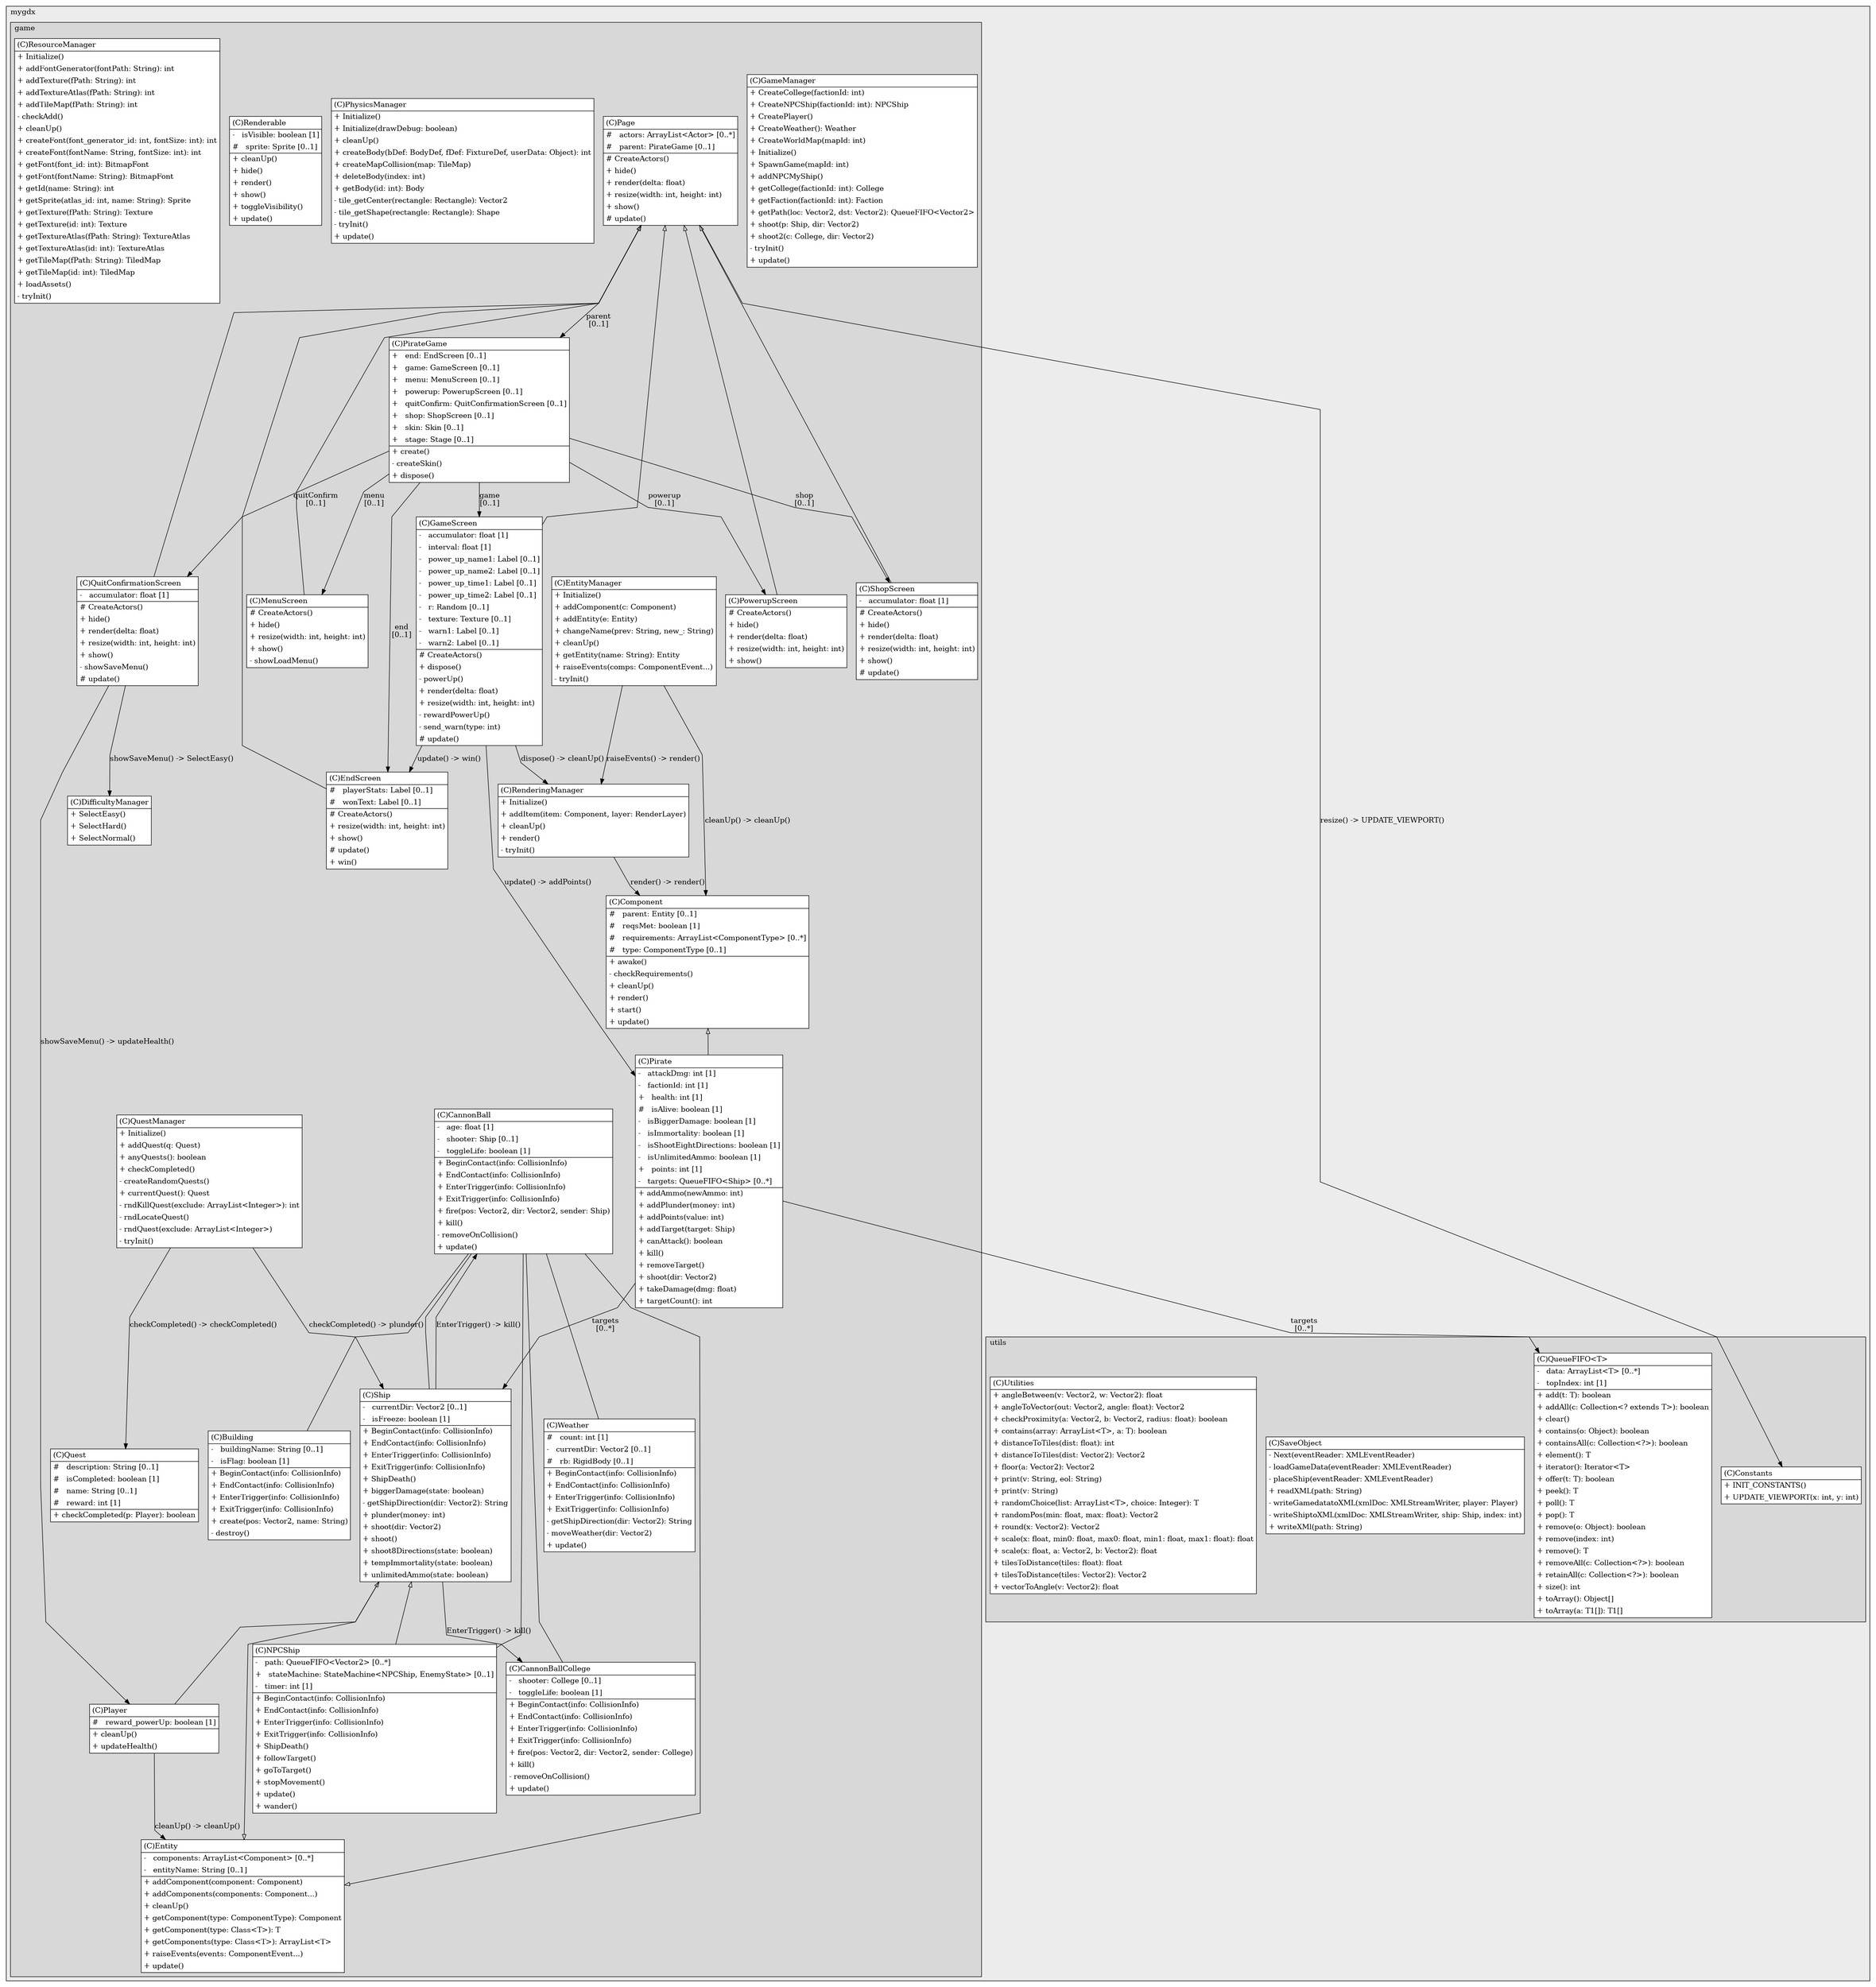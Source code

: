@startuml

/' diagram meta data start
config=StructureConfiguration;
{
  "projectClassification": {
    "searchMode": "OpenProject", // OpenProject, AllProjects
    "includedProjects": "",
    "pathEndKeywords": "*.impl",
    "isClientPath": "",
    "isClientName": "",
    "isTestPath": "",
    "isTestName": "",
    "isMappingPath": "",
    "isMappingName": "",
    "isDataAccessPath": "",
    "isDataAccessName": "",
    "isDataStructurePath": "",
    "isDataStructureName": "",
    "isInterfaceStructuresPath": "",
    "isInterfaceStructuresName": "",
    "isEntryPointPath": "",
    "isEntryPointName": "",
    "treatFinalFieldsAsMandatory": false
  },
  "graphRestriction": {
    "classPackageExcludeFilter": "",
    "classPackageIncludeFilter": "",
    "classNameExcludeFilter": "",
    "classNameIncludeFilter": "",
    "methodNameExcludeFilter": "",
    "methodNameIncludeFilter": "",
    "removeByInheritance": "", // inheritance/annotation based filtering is done in a second step
    "removeByAnnotation": "",
    "removeByClassPackage": "", // cleanup the graph after inheritance/annotation based filtering is done
    "removeByClassName": "",
    "cutMappings": false,
    "cutEnum": true,
    "cutTests": true,
    "cutClient": true,
    "cutDataAccess": false,
    "cutInterfaceStructures": false,
    "cutDataStructures": false,
    "cutGetterAndSetter": true,
    "cutConstructors": true
  },
  "graphTraversal": {
    "forwardDepth": 6,
    "backwardDepth": 6,
    "classPackageExcludeFilter": "",
    "classPackageIncludeFilter": "",
    "classNameExcludeFilter": "",
    "classNameIncludeFilter": "",
    "methodNameExcludeFilter": "",
    "methodNameIncludeFilter": "",
    "hideMappings": false,
    "hideDataStructures": false,
    "hidePrivateMethods": true,
    "hideInterfaceCalls": true, // indirection: implementation -> interface (is hidden) -> implementation
    "onlyShowApplicationEntryPoints": false, // root node is included
    "useMethodCallsForStructureDiagram": "ForwardOnly" // ForwardOnly, BothDirections, No
  },
  "details": {
    "aggregation": "GroupByClass", // ByClass, GroupByClass, None
    "showClassGenericTypes": true,
    "showMethods": true,
    "showMethodParameterNames": true,
    "showMethodParameterTypes": true,
    "showMethodReturnType": true,
    "showPackageLevels": 2,
    "showDetailedClassStructure": true
  },
  "rootClass": "com.mygdx.game.PirateGame",
  "extensionCallbackMethod": "" // qualified.class.name#methodName - signature: public static String method(String)
}
diagram meta data end '/



digraph g {
    rankdir="TB"
    splines=polyline
    

'nodes 
subgraph cluster_104370703 { 
   	label=mygdx
	labeljust=l
	fillcolor="#ececec"
	style=filled
   
   subgraph cluster_1554244721 { 
   	label=game
	labeljust=l
	fillcolor="#d8d8d8"
	style=filled
   
   Building772905440[
	label=<<TABLE BORDER="1" CELLBORDER="0" CELLPADDING="4" CELLSPACING="0">
<TR><TD ALIGN="LEFT" >(C)Building</TD></TR>
<HR/>
<TR><TD ALIGN="LEFT" >-   buildingName: String [0..1]</TD></TR>
<TR><TD ALIGN="LEFT" >-   isFlag: boolean [1]</TD></TR>
<HR/>
<TR><TD ALIGN="LEFT" >+ BeginContact(info: CollisionInfo)</TD></TR>
<TR><TD ALIGN="LEFT" >+ EndContact(info: CollisionInfo)</TD></TR>
<TR><TD ALIGN="LEFT" >+ EnterTrigger(info: CollisionInfo)</TD></TR>
<TR><TD ALIGN="LEFT" >+ ExitTrigger(info: CollisionInfo)</TD></TR>
<TR><TD ALIGN="LEFT" >+ create(pos: Vector2, name: String)</TD></TR>
<TR><TD ALIGN="LEFT" >- destroy()</TD></TR>
</TABLE>>
	style=filled
	margin=0
	shape=plaintext
	fillcolor="#FFFFFF"
];

CannonBall772905440[
	label=<<TABLE BORDER="1" CELLBORDER="0" CELLPADDING="4" CELLSPACING="0">
<TR><TD ALIGN="LEFT" >(C)CannonBall</TD></TR>
<HR/>
<TR><TD ALIGN="LEFT" >-   age: float [1]</TD></TR>
<TR><TD ALIGN="LEFT" >-   shooter: Ship [0..1]</TD></TR>
<TR><TD ALIGN="LEFT" >-   toggleLife: boolean [1]</TD></TR>
<HR/>
<TR><TD ALIGN="LEFT" >+ BeginContact(info: CollisionInfo)</TD></TR>
<TR><TD ALIGN="LEFT" >+ EndContact(info: CollisionInfo)</TD></TR>
<TR><TD ALIGN="LEFT" >+ EnterTrigger(info: CollisionInfo)</TD></TR>
<TR><TD ALIGN="LEFT" >+ ExitTrigger(info: CollisionInfo)</TD></TR>
<TR><TD ALIGN="LEFT" >+ fire(pos: Vector2, dir: Vector2, sender: Ship)</TD></TR>
<TR><TD ALIGN="LEFT" >+ kill()</TD></TR>
<TR><TD ALIGN="LEFT" >- removeOnCollision()</TD></TR>
<TR><TD ALIGN="LEFT" >+ update()</TD></TR>
</TABLE>>
	style=filled
	margin=0
	shape=plaintext
	fillcolor="#FFFFFF"
];

CannonBallCollege772905440[
	label=<<TABLE BORDER="1" CELLBORDER="0" CELLPADDING="4" CELLSPACING="0">
<TR><TD ALIGN="LEFT" >(C)CannonBallCollege</TD></TR>
<HR/>
<TR><TD ALIGN="LEFT" >-   shooter: College [0..1]</TD></TR>
<TR><TD ALIGN="LEFT" >-   toggleLife: boolean [1]</TD></TR>
<HR/>
<TR><TD ALIGN="LEFT" >+ BeginContact(info: CollisionInfo)</TD></TR>
<TR><TD ALIGN="LEFT" >+ EndContact(info: CollisionInfo)</TD></TR>
<TR><TD ALIGN="LEFT" >+ EnterTrigger(info: CollisionInfo)</TD></TR>
<TR><TD ALIGN="LEFT" >+ ExitTrigger(info: CollisionInfo)</TD></TR>
<TR><TD ALIGN="LEFT" >+ fire(pos: Vector2, dir: Vector2, sender: College)</TD></TR>
<TR><TD ALIGN="LEFT" >+ kill()</TD></TR>
<TR><TD ALIGN="LEFT" >- removeOnCollision()</TD></TR>
<TR><TD ALIGN="LEFT" >+ update()</TD></TR>
</TABLE>>
	style=filled
	margin=0
	shape=plaintext
	fillcolor="#FFFFFF"
];

Component1341037606[
	label=<<TABLE BORDER="1" CELLBORDER="0" CELLPADDING="4" CELLSPACING="0">
<TR><TD ALIGN="LEFT" >(C)Component</TD></TR>
<HR/>
<TR><TD ALIGN="LEFT" >#   parent: Entity [0..1]</TD></TR>
<TR><TD ALIGN="LEFT" >#   reqsMet: boolean [1]</TD></TR>
<TR><TD ALIGN="LEFT" >#   requirements: ArrayList&lt;ComponentType&gt; [0..*]</TD></TR>
<TR><TD ALIGN="LEFT" >#   type: ComponentType [0..1]</TD></TR>
<HR/>
<TR><TD ALIGN="LEFT" >+ awake()</TD></TR>
<TR><TD ALIGN="LEFT" >- checkRequirements()</TD></TR>
<TR><TD ALIGN="LEFT" >+ cleanUp()</TD></TR>
<TR><TD ALIGN="LEFT" >+ render()</TD></TR>
<TR><TD ALIGN="LEFT" >+ start()</TD></TR>
<TR><TD ALIGN="LEFT" >+ update()</TD></TR>
</TABLE>>
	style=filled
	margin=0
	shape=plaintext
	fillcolor="#FFFFFF"
];

DifficultyManager415630198[
	label=<<TABLE BORDER="1" CELLBORDER="0" CELLPADDING="4" CELLSPACING="0">
<TR><TD ALIGN="LEFT" >(C)DifficultyManager</TD></TR>
<HR/>
<TR><TD ALIGN="LEFT" >+ SelectEasy()</TD></TR>
<TR><TD ALIGN="LEFT" >+ SelectHard()</TD></TR>
<TR><TD ALIGN="LEFT" >+ SelectNormal()</TD></TR>
</TABLE>>
	style=filled
	margin=0
	shape=plaintext
	fillcolor="#FFFFFF"
];

EndScreen2089564036[
	label=<<TABLE BORDER="1" CELLBORDER="0" CELLPADDING="4" CELLSPACING="0">
<TR><TD ALIGN="LEFT" >(C)EndScreen</TD></TR>
<HR/>
<TR><TD ALIGN="LEFT" >#   playerStats: Label [0..1]</TD></TR>
<TR><TD ALIGN="LEFT" >#   wonText: Label [0..1]</TD></TR>
<HR/>
<TR><TD ALIGN="LEFT" ># CreateActors()</TD></TR>
<TR><TD ALIGN="LEFT" >+ resize(width: int, height: int)</TD></TR>
<TR><TD ALIGN="LEFT" >+ show()</TD></TR>
<TR><TD ALIGN="LEFT" ># update()</TD></TR>
<TR><TD ALIGN="LEFT" >+ win()</TD></TR>
</TABLE>>
	style=filled
	margin=0
	shape=plaintext
	fillcolor="#FFFFFF"
];

Entity772905440[
	label=<<TABLE BORDER="1" CELLBORDER="0" CELLPADDING="4" CELLSPACING="0">
<TR><TD ALIGN="LEFT" >(C)Entity</TD></TR>
<HR/>
<TR><TD ALIGN="LEFT" >-   components: ArrayList&lt;Component&gt; [0..*]</TD></TR>
<TR><TD ALIGN="LEFT" >-   entityName: String [0..1]</TD></TR>
<HR/>
<TR><TD ALIGN="LEFT" >+ addComponent(component: Component)</TD></TR>
<TR><TD ALIGN="LEFT" >+ addComponents(components: Component...)</TD></TR>
<TR><TD ALIGN="LEFT" >+ cleanUp()</TD></TR>
<TR><TD ALIGN="LEFT" >+ getComponent(type: ComponentType): Component</TD></TR>
<TR><TD ALIGN="LEFT" >+ getComponent(type: Class&lt;T&gt;): T</TD></TR>
<TR><TD ALIGN="LEFT" >+ getComponents(type: Class&lt;T&gt;): ArrayList&lt;T&gt;</TD></TR>
<TR><TD ALIGN="LEFT" >+ raiseEvents(events: ComponentEvent...)</TD></TR>
<TR><TD ALIGN="LEFT" >+ update()</TD></TR>
</TABLE>>
	style=filled
	margin=0
	shape=plaintext
	fillcolor="#FFFFFF"
];

EntityManager415630198[
	label=<<TABLE BORDER="1" CELLBORDER="0" CELLPADDING="4" CELLSPACING="0">
<TR><TD ALIGN="LEFT" >(C)EntityManager</TD></TR>
<HR/>
<TR><TD ALIGN="LEFT" >+ Initialize()</TD></TR>
<TR><TD ALIGN="LEFT" >+ addComponent(c: Component)</TD></TR>
<TR><TD ALIGN="LEFT" >+ addEntity(e: Entity)</TD></TR>
<TR><TD ALIGN="LEFT" >+ changeName(prev: String, new_: String)</TD></TR>
<TR><TD ALIGN="LEFT" >+ cleanUp()</TD></TR>
<TR><TD ALIGN="LEFT" >+ getEntity(name: String): Entity</TD></TR>
<TR><TD ALIGN="LEFT" >+ raiseEvents(comps: ComponentEvent...)</TD></TR>
<TR><TD ALIGN="LEFT" >- tryInit()</TD></TR>
</TABLE>>
	style=filled
	margin=0
	shape=plaintext
	fillcolor="#FFFFFF"
];

GameManager415630198[
	label=<<TABLE BORDER="1" CELLBORDER="0" CELLPADDING="4" CELLSPACING="0">
<TR><TD ALIGN="LEFT" >(C)GameManager</TD></TR>
<HR/>
<TR><TD ALIGN="LEFT" >+ CreateCollege(factionId: int)</TD></TR>
<TR><TD ALIGN="LEFT" >+ CreateNPCShip(factionId: int): NPCShip</TD></TR>
<TR><TD ALIGN="LEFT" >+ CreatePlayer()</TD></TR>
<TR><TD ALIGN="LEFT" >+ CreateWeather(): Weather</TD></TR>
<TR><TD ALIGN="LEFT" >+ CreateWorldMap(mapId: int)</TD></TR>
<TR><TD ALIGN="LEFT" >+ Initialize()</TD></TR>
<TR><TD ALIGN="LEFT" >+ SpawnGame(mapId: int)</TD></TR>
<TR><TD ALIGN="LEFT" >+ addNPCMyShip()</TD></TR>
<TR><TD ALIGN="LEFT" >+ getCollege(factionId: int): College</TD></TR>
<TR><TD ALIGN="LEFT" >+ getFaction(factionId: int): Faction</TD></TR>
<TR><TD ALIGN="LEFT" >+ getPath(loc: Vector2, dst: Vector2): QueueFIFO&lt;Vector2&gt;</TD></TR>
<TR><TD ALIGN="LEFT" >+ shoot(p: Ship, dir: Vector2)</TD></TR>
<TR><TD ALIGN="LEFT" >+ shoot2(c: College, dir: Vector2)</TD></TR>
<TR><TD ALIGN="LEFT" >- tryInit()</TD></TR>
<TR><TD ALIGN="LEFT" >+ update()</TD></TR>
</TABLE>>
	style=filled
	margin=0
	shape=plaintext
	fillcolor="#FFFFFF"
];

GameScreen2089564036[
	label=<<TABLE BORDER="1" CELLBORDER="0" CELLPADDING="4" CELLSPACING="0">
<TR><TD ALIGN="LEFT" >(C)GameScreen</TD></TR>
<HR/>
<TR><TD ALIGN="LEFT" >-   accumulator: float [1]</TD></TR>
<TR><TD ALIGN="LEFT" >-   interval: float [1]</TD></TR>
<TR><TD ALIGN="LEFT" >-   power_up_name1: Label [0..1]</TD></TR>
<TR><TD ALIGN="LEFT" >-   power_up_name2: Label [0..1]</TD></TR>
<TR><TD ALIGN="LEFT" >-   power_up_time1: Label [0..1]</TD></TR>
<TR><TD ALIGN="LEFT" >-   power_up_time2: Label [0..1]</TD></TR>
<TR><TD ALIGN="LEFT" >-   r: Random [0..1]</TD></TR>
<TR><TD ALIGN="LEFT" >-   texture: Texture [0..1]</TD></TR>
<TR><TD ALIGN="LEFT" >-   warn1: Label [0..1]</TD></TR>
<TR><TD ALIGN="LEFT" >-   warn2: Label [0..1]</TD></TR>
<HR/>
<TR><TD ALIGN="LEFT" ># CreateActors()</TD></TR>
<TR><TD ALIGN="LEFT" >+ dispose()</TD></TR>
<TR><TD ALIGN="LEFT" >- powerUp()</TD></TR>
<TR><TD ALIGN="LEFT" >+ render(delta: float)</TD></TR>
<TR><TD ALIGN="LEFT" >+ resize(width: int, height: int)</TD></TR>
<TR><TD ALIGN="LEFT" >- rewardPowerUp()</TD></TR>
<TR><TD ALIGN="LEFT" >- send_warn(type: int)</TD></TR>
<TR><TD ALIGN="LEFT" ># update()</TD></TR>
</TABLE>>
	style=filled
	margin=0
	shape=plaintext
	fillcolor="#FFFFFF"
];

MenuScreen2089564036[
	label=<<TABLE BORDER="1" CELLBORDER="0" CELLPADDING="4" CELLSPACING="0">
<TR><TD ALIGN="LEFT" >(C)MenuScreen</TD></TR>
<HR/>
<TR><TD ALIGN="LEFT" ># CreateActors()</TD></TR>
<TR><TD ALIGN="LEFT" >+ hide()</TD></TR>
<TR><TD ALIGN="LEFT" >+ resize(width: int, height: int)</TD></TR>
<TR><TD ALIGN="LEFT" >+ show()</TD></TR>
<TR><TD ALIGN="LEFT" >- showLoadMenu()</TD></TR>
</TABLE>>
	style=filled
	margin=0
	shape=plaintext
	fillcolor="#FFFFFF"
];

NPCShip772905440[
	label=<<TABLE BORDER="1" CELLBORDER="0" CELLPADDING="4" CELLSPACING="0">
<TR><TD ALIGN="LEFT" >(C)NPCShip</TD></TR>
<HR/>
<TR><TD ALIGN="LEFT" >-   path: QueueFIFO&lt;Vector2&gt; [0..*]</TD></TR>
<TR><TD ALIGN="LEFT" >+   stateMachine: StateMachine&lt;NPCShip, EnemyState&gt; [0..1]</TD></TR>
<TR><TD ALIGN="LEFT" >-   timer: int [1]</TD></TR>
<HR/>
<TR><TD ALIGN="LEFT" >+ BeginContact(info: CollisionInfo)</TD></TR>
<TR><TD ALIGN="LEFT" >+ EndContact(info: CollisionInfo)</TD></TR>
<TR><TD ALIGN="LEFT" >+ EnterTrigger(info: CollisionInfo)</TD></TR>
<TR><TD ALIGN="LEFT" >+ ExitTrigger(info: CollisionInfo)</TD></TR>
<TR><TD ALIGN="LEFT" >+ ShipDeath()</TD></TR>
<TR><TD ALIGN="LEFT" >+ followTarget()</TD></TR>
<TR><TD ALIGN="LEFT" >+ goToTarget()</TD></TR>
<TR><TD ALIGN="LEFT" >+ stopMovement()</TD></TR>
<TR><TD ALIGN="LEFT" >+ update()</TD></TR>
<TR><TD ALIGN="LEFT" >+ wander()</TD></TR>
</TABLE>>
	style=filled
	margin=0
	shape=plaintext
	fillcolor="#FFFFFF"
];

Page2089564036[
	label=<<TABLE BORDER="1" CELLBORDER="0" CELLPADDING="4" CELLSPACING="0">
<TR><TD ALIGN="LEFT" >(C)Page</TD></TR>
<HR/>
<TR><TD ALIGN="LEFT" >#   actors: ArrayList&lt;Actor&gt; [0..*]</TD></TR>
<TR><TD ALIGN="LEFT" >#   parent: PirateGame [0..1]</TD></TR>
<HR/>
<TR><TD ALIGN="LEFT" ># CreateActors()</TD></TR>
<TR><TD ALIGN="LEFT" >+ hide()</TD></TR>
<TR><TD ALIGN="LEFT" >+ render(delta: float)</TD></TR>
<TR><TD ALIGN="LEFT" >+ resize(width: int, height: int)</TD></TR>
<TR><TD ALIGN="LEFT" >+ show()</TD></TR>
<TR><TD ALIGN="LEFT" ># update()</TD></TR>
</TABLE>>
	style=filled
	margin=0
	shape=plaintext
	fillcolor="#FFFFFF"
];

PhysicsManager415630198[
	label=<<TABLE BORDER="1" CELLBORDER="0" CELLPADDING="4" CELLSPACING="0">
<TR><TD ALIGN="LEFT" >(C)PhysicsManager</TD></TR>
<HR/>
<TR><TD ALIGN="LEFT" >+ Initialize()</TD></TR>
<TR><TD ALIGN="LEFT" >+ Initialize(drawDebug: boolean)</TD></TR>
<TR><TD ALIGN="LEFT" >+ cleanUp()</TD></TR>
<TR><TD ALIGN="LEFT" >+ createBody(bDef: BodyDef, fDef: FixtureDef, userData: Object): int</TD></TR>
<TR><TD ALIGN="LEFT" >+ createMapCollision(map: TileMap)</TD></TR>
<TR><TD ALIGN="LEFT" >+ deleteBody(index: int)</TD></TR>
<TR><TD ALIGN="LEFT" >+ getBody(id: int): Body</TD></TR>
<TR><TD ALIGN="LEFT" >- tile_getCenter(rectangle: Rectangle): Vector2</TD></TR>
<TR><TD ALIGN="LEFT" >- tile_getShape(rectangle: Rectangle): Shape</TD></TR>
<TR><TD ALIGN="LEFT" >- tryInit()</TD></TR>
<TR><TD ALIGN="LEFT" >+ update()</TD></TR>
</TABLE>>
	style=filled
	margin=0
	shape=plaintext
	fillcolor="#FFFFFF"
];

Pirate1341037606[
	label=<<TABLE BORDER="1" CELLBORDER="0" CELLPADDING="4" CELLSPACING="0">
<TR><TD ALIGN="LEFT" >(C)Pirate</TD></TR>
<HR/>
<TR><TD ALIGN="LEFT" >-   attackDmg: int [1]</TD></TR>
<TR><TD ALIGN="LEFT" >-   factionId: int [1]</TD></TR>
<TR><TD ALIGN="LEFT" >+   health: int [1]</TD></TR>
<TR><TD ALIGN="LEFT" >#   isAlive: boolean [1]</TD></TR>
<TR><TD ALIGN="LEFT" >-   isBiggerDamage: boolean [1]</TD></TR>
<TR><TD ALIGN="LEFT" >-   isImmortality: boolean [1]</TD></TR>
<TR><TD ALIGN="LEFT" >-   isShootEightDirections: boolean [1]</TD></TR>
<TR><TD ALIGN="LEFT" >-   isUnlimitedAmmo: boolean [1]</TD></TR>
<TR><TD ALIGN="LEFT" >+   points: int [1]</TD></TR>
<TR><TD ALIGN="LEFT" >-   targets: QueueFIFO&lt;Ship&gt; [0..*]</TD></TR>
<HR/>
<TR><TD ALIGN="LEFT" >+ addAmmo(newAmmo: int)</TD></TR>
<TR><TD ALIGN="LEFT" >+ addPlunder(money: int)</TD></TR>
<TR><TD ALIGN="LEFT" >+ addPoints(value: int)</TD></TR>
<TR><TD ALIGN="LEFT" >+ addTarget(target: Ship)</TD></TR>
<TR><TD ALIGN="LEFT" >+ canAttack(): boolean</TD></TR>
<TR><TD ALIGN="LEFT" >+ kill()</TD></TR>
<TR><TD ALIGN="LEFT" >+ removeTarget()</TD></TR>
<TR><TD ALIGN="LEFT" >+ shoot(dir: Vector2)</TD></TR>
<TR><TD ALIGN="LEFT" >+ takeDamage(dmg: float)</TD></TR>
<TR><TD ALIGN="LEFT" >+ targetCount(): int</TD></TR>
</TABLE>>
	style=filled
	margin=0
	shape=plaintext
	fillcolor="#FFFFFF"
];

PirateGame670316286[
	label=<<TABLE BORDER="1" CELLBORDER="0" CELLPADDING="4" CELLSPACING="0">
<TR><TD ALIGN="LEFT" >(C)PirateGame</TD></TR>
<HR/>
<TR><TD ALIGN="LEFT" >+   end: EndScreen [0..1]</TD></TR>
<TR><TD ALIGN="LEFT" >+   game: GameScreen [0..1]</TD></TR>
<TR><TD ALIGN="LEFT" >+   menu: MenuScreen [0..1]</TD></TR>
<TR><TD ALIGN="LEFT" >+   powerup: PowerupScreen [0..1]</TD></TR>
<TR><TD ALIGN="LEFT" >+   quitConfirm: QuitConfirmationScreen [0..1]</TD></TR>
<TR><TD ALIGN="LEFT" >+   shop: ShopScreen [0..1]</TD></TR>
<TR><TD ALIGN="LEFT" >+   skin: Skin [0..1]</TD></TR>
<TR><TD ALIGN="LEFT" >+   stage: Stage [0..1]</TD></TR>
<HR/>
<TR><TD ALIGN="LEFT" >+ create()</TD></TR>
<TR><TD ALIGN="LEFT" >- createSkin()</TD></TR>
<TR><TD ALIGN="LEFT" >+ dispose()</TD></TR>
</TABLE>>
	style=filled
	margin=0
	shape=plaintext
	fillcolor="#FFFFFF"
];

Player772905440[
	label=<<TABLE BORDER="1" CELLBORDER="0" CELLPADDING="4" CELLSPACING="0">
<TR><TD ALIGN="LEFT" >(C)Player</TD></TR>
<HR/>
<TR><TD ALIGN="LEFT" >#   reward_powerUp: boolean [1]</TD></TR>
<HR/>
<TR><TD ALIGN="LEFT" >+ cleanUp()</TD></TR>
<TR><TD ALIGN="LEFT" >+ updateHealth()</TD></TR>
</TABLE>>
	style=filled
	margin=0
	shape=plaintext
	fillcolor="#FFFFFF"
];

PowerupScreen2089564036[
	label=<<TABLE BORDER="1" CELLBORDER="0" CELLPADDING="4" CELLSPACING="0">
<TR><TD ALIGN="LEFT" >(C)PowerupScreen</TD></TR>
<HR/>
<TR><TD ALIGN="LEFT" ># CreateActors()</TD></TR>
<TR><TD ALIGN="LEFT" >+ hide()</TD></TR>
<TR><TD ALIGN="LEFT" >+ render(delta: float)</TD></TR>
<TR><TD ALIGN="LEFT" >+ resize(width: int, height: int)</TD></TR>
<TR><TD ALIGN="LEFT" >+ show()</TD></TR>
</TABLE>>
	style=filled
	margin=0
	shape=plaintext
	fillcolor="#FFFFFF"
];

Quest1621435617[
	label=<<TABLE BORDER="1" CELLBORDER="0" CELLPADDING="4" CELLSPACING="0">
<TR><TD ALIGN="LEFT" >(C)Quest</TD></TR>
<HR/>
<TR><TD ALIGN="LEFT" >#   description: String [0..1]</TD></TR>
<TR><TD ALIGN="LEFT" >#   isCompleted: boolean [1]</TD></TR>
<TR><TD ALIGN="LEFT" >#   name: String [0..1]</TD></TR>
<TR><TD ALIGN="LEFT" >#   reward: int [1]</TD></TR>
<HR/>
<TR><TD ALIGN="LEFT" >+ checkCompleted(p: Player): boolean</TD></TR>
</TABLE>>
	style=filled
	margin=0
	shape=plaintext
	fillcolor="#FFFFFF"
];

QuestManager415630198[
	label=<<TABLE BORDER="1" CELLBORDER="0" CELLPADDING="4" CELLSPACING="0">
<TR><TD ALIGN="LEFT" >(C)QuestManager</TD></TR>
<HR/>
<TR><TD ALIGN="LEFT" >+ Initialize()</TD></TR>
<TR><TD ALIGN="LEFT" >+ addQuest(q: Quest)</TD></TR>
<TR><TD ALIGN="LEFT" >+ anyQuests(): boolean</TD></TR>
<TR><TD ALIGN="LEFT" >+ checkCompleted()</TD></TR>
<TR><TD ALIGN="LEFT" >- createRandomQuests()</TD></TR>
<TR><TD ALIGN="LEFT" >+ currentQuest(): Quest</TD></TR>
<TR><TD ALIGN="LEFT" >- rndKillQuest(exclude: ArrayList&lt;Integer&gt;): int</TD></TR>
<TR><TD ALIGN="LEFT" >- rndLocateQuest()</TD></TR>
<TR><TD ALIGN="LEFT" >- rndQuest(exclude: ArrayList&lt;Integer&gt;)</TD></TR>
<TR><TD ALIGN="LEFT" >- tryInit()</TD></TR>
</TABLE>>
	style=filled
	margin=0
	shape=plaintext
	fillcolor="#FFFFFF"
];

QuitConfirmationScreen2089564036[
	label=<<TABLE BORDER="1" CELLBORDER="0" CELLPADDING="4" CELLSPACING="0">
<TR><TD ALIGN="LEFT" >(C)QuitConfirmationScreen</TD></TR>
<HR/>
<TR><TD ALIGN="LEFT" >-   accumulator: float [1]</TD></TR>
<HR/>
<TR><TD ALIGN="LEFT" ># CreateActors()</TD></TR>
<TR><TD ALIGN="LEFT" >+ hide()</TD></TR>
<TR><TD ALIGN="LEFT" >+ render(delta: float)</TD></TR>
<TR><TD ALIGN="LEFT" >+ resize(width: int, height: int)</TD></TR>
<TR><TD ALIGN="LEFT" >+ show()</TD></TR>
<TR><TD ALIGN="LEFT" >- showSaveMenu()</TD></TR>
<TR><TD ALIGN="LEFT" ># update()</TD></TR>
</TABLE>>
	style=filled
	margin=0
	shape=plaintext
	fillcolor="#FFFFFF"
];

Renderable1341037606[
	label=<<TABLE BORDER="1" CELLBORDER="0" CELLPADDING="4" CELLSPACING="0">
<TR><TD ALIGN="LEFT" >(C)Renderable</TD></TR>
<HR/>
<TR><TD ALIGN="LEFT" >-   isVisible: boolean [1]</TD></TR>
<TR><TD ALIGN="LEFT" >#   sprite: Sprite [0..1]</TD></TR>
<HR/>
<TR><TD ALIGN="LEFT" >+ cleanUp()</TD></TR>
<TR><TD ALIGN="LEFT" >+ hide()</TD></TR>
<TR><TD ALIGN="LEFT" >+ render()</TD></TR>
<TR><TD ALIGN="LEFT" >+ show()</TD></TR>
<TR><TD ALIGN="LEFT" >+ toggleVisibility()</TD></TR>
<TR><TD ALIGN="LEFT" >+ update()</TD></TR>
</TABLE>>
	style=filled
	margin=0
	shape=plaintext
	fillcolor="#FFFFFF"
];

RenderingManager415630198[
	label=<<TABLE BORDER="1" CELLBORDER="0" CELLPADDING="4" CELLSPACING="0">
<TR><TD ALIGN="LEFT" >(C)RenderingManager</TD></TR>
<HR/>
<TR><TD ALIGN="LEFT" >+ Initialize()</TD></TR>
<TR><TD ALIGN="LEFT" >+ addItem(item: Component, layer: RenderLayer)</TD></TR>
<TR><TD ALIGN="LEFT" >+ cleanUp()</TD></TR>
<TR><TD ALIGN="LEFT" >+ render()</TD></TR>
<TR><TD ALIGN="LEFT" >- tryInit()</TD></TR>
</TABLE>>
	style=filled
	margin=0
	shape=plaintext
	fillcolor="#FFFFFF"
];

ResourceManager415630198[
	label=<<TABLE BORDER="1" CELLBORDER="0" CELLPADDING="4" CELLSPACING="0">
<TR><TD ALIGN="LEFT" >(C)ResourceManager</TD></TR>
<HR/>
<TR><TD ALIGN="LEFT" >+ Initialize()</TD></TR>
<TR><TD ALIGN="LEFT" >+ addFontGenerator(fontPath: String): int</TD></TR>
<TR><TD ALIGN="LEFT" >+ addTexture(fPath: String): int</TD></TR>
<TR><TD ALIGN="LEFT" >+ addTextureAtlas(fPath: String): int</TD></TR>
<TR><TD ALIGN="LEFT" >+ addTileMap(fPath: String): int</TD></TR>
<TR><TD ALIGN="LEFT" >- checkAdd()</TD></TR>
<TR><TD ALIGN="LEFT" >+ cleanUp()</TD></TR>
<TR><TD ALIGN="LEFT" >+ createFont(font_generator_id: int, fontSize: int): int</TD></TR>
<TR><TD ALIGN="LEFT" >+ createFont(fontName: String, fontSize: int): int</TD></TR>
<TR><TD ALIGN="LEFT" >+ getFont(font_id: int): BitmapFont</TD></TR>
<TR><TD ALIGN="LEFT" >+ getFont(fontName: String): BitmapFont</TD></TR>
<TR><TD ALIGN="LEFT" >+ getId(name: String): int</TD></TR>
<TR><TD ALIGN="LEFT" >+ getSprite(atlas_id: int, name: String): Sprite</TD></TR>
<TR><TD ALIGN="LEFT" >+ getTexture(fPath: String): Texture</TD></TR>
<TR><TD ALIGN="LEFT" >+ getTexture(id: int): Texture</TD></TR>
<TR><TD ALIGN="LEFT" >+ getTextureAtlas(fPath: String): TextureAtlas</TD></TR>
<TR><TD ALIGN="LEFT" >+ getTextureAtlas(id: int): TextureAtlas</TD></TR>
<TR><TD ALIGN="LEFT" >+ getTileMap(fPath: String): TiledMap</TD></TR>
<TR><TD ALIGN="LEFT" >+ getTileMap(id: int): TiledMap</TD></TR>
<TR><TD ALIGN="LEFT" >+ loadAssets()</TD></TR>
<TR><TD ALIGN="LEFT" >- tryInit()</TD></TR>
</TABLE>>
	style=filled
	margin=0
	shape=plaintext
	fillcolor="#FFFFFF"
];

Ship772905440[
	label=<<TABLE BORDER="1" CELLBORDER="0" CELLPADDING="4" CELLSPACING="0">
<TR><TD ALIGN="LEFT" >(C)Ship</TD></TR>
<HR/>
<TR><TD ALIGN="LEFT" >-   currentDir: Vector2 [0..1]</TD></TR>
<TR><TD ALIGN="LEFT" >-   isFreeze: boolean [1]</TD></TR>
<HR/>
<TR><TD ALIGN="LEFT" >+ BeginContact(info: CollisionInfo)</TD></TR>
<TR><TD ALIGN="LEFT" >+ EndContact(info: CollisionInfo)</TD></TR>
<TR><TD ALIGN="LEFT" >+ EnterTrigger(info: CollisionInfo)</TD></TR>
<TR><TD ALIGN="LEFT" >+ ExitTrigger(info: CollisionInfo)</TD></TR>
<TR><TD ALIGN="LEFT" >+ ShipDeath()</TD></TR>
<TR><TD ALIGN="LEFT" >+ biggerDamage(state: boolean)</TD></TR>
<TR><TD ALIGN="LEFT" >- getShipDirection(dir: Vector2): String</TD></TR>
<TR><TD ALIGN="LEFT" >+ plunder(money: int)</TD></TR>
<TR><TD ALIGN="LEFT" >+ shoot(dir: Vector2)</TD></TR>
<TR><TD ALIGN="LEFT" >+ shoot()</TD></TR>
<TR><TD ALIGN="LEFT" >+ shoot8Directions(state: boolean)</TD></TR>
<TR><TD ALIGN="LEFT" >+ tempImmortality(state: boolean)</TD></TR>
<TR><TD ALIGN="LEFT" >+ unlimitedAmmo(state: boolean)</TD></TR>
</TABLE>>
	style=filled
	margin=0
	shape=plaintext
	fillcolor="#FFFFFF"
];

ShopScreen2089564036[
	label=<<TABLE BORDER="1" CELLBORDER="0" CELLPADDING="4" CELLSPACING="0">
<TR><TD ALIGN="LEFT" >(C)ShopScreen</TD></TR>
<HR/>
<TR><TD ALIGN="LEFT" >-   accumulator: float [1]</TD></TR>
<HR/>
<TR><TD ALIGN="LEFT" ># CreateActors()</TD></TR>
<TR><TD ALIGN="LEFT" >+ hide()</TD></TR>
<TR><TD ALIGN="LEFT" >+ render(delta: float)</TD></TR>
<TR><TD ALIGN="LEFT" >+ resize(width: int, height: int)</TD></TR>
<TR><TD ALIGN="LEFT" >+ show()</TD></TR>
<TR><TD ALIGN="LEFT" ># update()</TD></TR>
</TABLE>>
	style=filled
	margin=0
	shape=plaintext
	fillcolor="#FFFFFF"
];

Weather772905440[
	label=<<TABLE BORDER="1" CELLBORDER="0" CELLPADDING="4" CELLSPACING="0">
<TR><TD ALIGN="LEFT" >(C)Weather</TD></TR>
<HR/>
<TR><TD ALIGN="LEFT" >#   count: int [1]</TD></TR>
<TR><TD ALIGN="LEFT" >-   currentDir: Vector2 [0..1]</TD></TR>
<TR><TD ALIGN="LEFT" >#   rb: RigidBody [0..1]</TD></TR>
<HR/>
<TR><TD ALIGN="LEFT" >+ BeginContact(info: CollisionInfo)</TD></TR>
<TR><TD ALIGN="LEFT" >+ EndContact(info: CollisionInfo)</TD></TR>
<TR><TD ALIGN="LEFT" >+ EnterTrigger(info: CollisionInfo)</TD></TR>
<TR><TD ALIGN="LEFT" >+ ExitTrigger(info: CollisionInfo)</TD></TR>
<TR><TD ALIGN="LEFT" >- getShipDirection(dir: Vector2): String</TD></TR>
<TR><TD ALIGN="LEFT" >- moveWeather(dir: Vector2)</TD></TR>
<TR><TD ALIGN="LEFT" >+ update()</TD></TR>
</TABLE>>
	style=filled
	margin=0
	shape=plaintext
	fillcolor="#FFFFFF"
];
} 

subgraph cluster_950437906 { 
   	label=utils
	labeljust=l
	fillcolor="#d8d8d8"
	style=filled
   
   Constants681539803[
	label=<<TABLE BORDER="1" CELLBORDER="0" CELLPADDING="4" CELLSPACING="0">
<TR><TD ALIGN="LEFT" >(C)Constants</TD></TR>
<HR/>
<TR><TD ALIGN="LEFT" >+ INIT_CONSTANTS()</TD></TR>
<TR><TD ALIGN="LEFT" >+ UPDATE_VIEWPORT(x: int, y: int)</TD></TR>
</TABLE>>
	style=filled
	margin=0
	shape=plaintext
	fillcolor="#FFFFFF"
];

QueueFIFO681539803[
	label=<<TABLE BORDER="1" CELLBORDER="0" CELLPADDING="4" CELLSPACING="0">
<TR><TD ALIGN="LEFT" >(C)QueueFIFO&lt;T&gt;</TD></TR>
<HR/>
<TR><TD ALIGN="LEFT" >-   data: ArrayList&lt;T&gt; [0..*]</TD></TR>
<TR><TD ALIGN="LEFT" >-   topIndex: int [1]</TD></TR>
<HR/>
<TR><TD ALIGN="LEFT" >+ add(t: T): boolean</TD></TR>
<TR><TD ALIGN="LEFT" >+ addAll(c: Collection&lt;? extends T&gt;): boolean</TD></TR>
<TR><TD ALIGN="LEFT" >+ clear()</TD></TR>
<TR><TD ALIGN="LEFT" >+ contains(o: Object): boolean</TD></TR>
<TR><TD ALIGN="LEFT" >+ containsAll(c: Collection&lt;?&gt;): boolean</TD></TR>
<TR><TD ALIGN="LEFT" >+ element(): T</TD></TR>
<TR><TD ALIGN="LEFT" >+ iterator(): Iterator&lt;T&gt;</TD></TR>
<TR><TD ALIGN="LEFT" >+ offer(t: T): boolean</TD></TR>
<TR><TD ALIGN="LEFT" >+ peek(): T</TD></TR>
<TR><TD ALIGN="LEFT" >+ poll(): T</TD></TR>
<TR><TD ALIGN="LEFT" >+ pop(): T</TD></TR>
<TR><TD ALIGN="LEFT" >+ remove(o: Object): boolean</TD></TR>
<TR><TD ALIGN="LEFT" >+ remove(index: int)</TD></TR>
<TR><TD ALIGN="LEFT" >+ remove(): T</TD></TR>
<TR><TD ALIGN="LEFT" >+ removeAll(c: Collection&lt;?&gt;): boolean</TD></TR>
<TR><TD ALIGN="LEFT" >+ retainAll(c: Collection&lt;?&gt;): boolean</TD></TR>
<TR><TD ALIGN="LEFT" >+ size(): int</TD></TR>
<TR><TD ALIGN="LEFT" >+ toArray(): Object[]</TD></TR>
<TR><TD ALIGN="LEFT" >+ toArray(a: T1[]): T1[]</TD></TR>
</TABLE>>
	style=filled
	margin=0
	shape=plaintext
	fillcolor="#FFFFFF"
];

SaveObject681539803[
	label=<<TABLE BORDER="1" CELLBORDER="0" CELLPADDING="4" CELLSPACING="0">
<TR><TD ALIGN="LEFT" >(C)SaveObject</TD></TR>
<HR/>
<TR><TD ALIGN="LEFT" >- Next(eventReader: XMLEventReader)</TD></TR>
<TR><TD ALIGN="LEFT" >- loadGameData(eventReader: XMLEventReader)</TD></TR>
<TR><TD ALIGN="LEFT" >- placeShip(eventReader: XMLEventReader)</TD></TR>
<TR><TD ALIGN="LEFT" >+ readXML(path: String)</TD></TR>
<TR><TD ALIGN="LEFT" >- writeGamedatatoXML(xmlDoc: XMLStreamWriter, player: Player)</TD></TR>
<TR><TD ALIGN="LEFT" >- writeShiptoXML(xmlDoc: XMLStreamWriter, ship: Ship, index: int)</TD></TR>
<TR><TD ALIGN="LEFT" >+ writeXMl(path: String)</TD></TR>
</TABLE>>
	style=filled
	margin=0
	shape=plaintext
	fillcolor="#FFFFFF"
];

Utilities681539803[
	label=<<TABLE BORDER="1" CELLBORDER="0" CELLPADDING="4" CELLSPACING="0">
<TR><TD ALIGN="LEFT" >(C)Utilities</TD></TR>
<HR/>
<TR><TD ALIGN="LEFT" >+ angleBetween(v: Vector2, w: Vector2): float</TD></TR>
<TR><TD ALIGN="LEFT" >+ angleToVector(out: Vector2, angle: float): Vector2</TD></TR>
<TR><TD ALIGN="LEFT" >+ checkProximity(a: Vector2, b: Vector2, radius: float): boolean</TD></TR>
<TR><TD ALIGN="LEFT" >+ contains(array: ArrayList&lt;T&gt;, a: T): boolean</TD></TR>
<TR><TD ALIGN="LEFT" >+ distanceToTiles(dist: float): int</TD></TR>
<TR><TD ALIGN="LEFT" >+ distanceToTiles(dist: Vector2): Vector2</TD></TR>
<TR><TD ALIGN="LEFT" >+ floor(a: Vector2): Vector2</TD></TR>
<TR><TD ALIGN="LEFT" >+ print(v: String, eol: String)</TD></TR>
<TR><TD ALIGN="LEFT" >+ print(v: String)</TD></TR>
<TR><TD ALIGN="LEFT" >+ randomChoice(list: ArrayList&lt;T&gt;, choice: Integer): T</TD></TR>
<TR><TD ALIGN="LEFT" >+ randomPos(min: float, max: float): Vector2</TD></TR>
<TR><TD ALIGN="LEFT" >+ round(x: Vector2): Vector2</TD></TR>
<TR><TD ALIGN="LEFT" >+ scale(x: float, min0: float, max0: float, min1: float, max1: float): float</TD></TR>
<TR><TD ALIGN="LEFT" >+ scale(x: float, a: Vector2, b: Vector2): float</TD></TR>
<TR><TD ALIGN="LEFT" >+ tilesToDistance(tiles: float): float</TD></TR>
<TR><TD ALIGN="LEFT" >+ tilesToDistance(tiles: Vector2): Vector2</TD></TR>
<TR><TD ALIGN="LEFT" >+ vectorToAngle(v: Vector2): float</TD></TR>
</TABLE>>
	style=filled
	margin=0
	shape=plaintext
	fillcolor="#FFFFFF"
];
} 
} 

'edges    
CannonBall772905440 -> Building772905440[arrowhead=none];
CannonBall772905440 -> CannonBallCollege772905440[arrowhead=none];
CannonBall772905440 -> NPCShip772905440[arrowhead=none];
CannonBall772905440 -> Ship772905440[arrowhead=none];
CannonBall772905440 -> Weather772905440[arrowhead=none];
Component1341037606 -> Pirate1341037606[arrowhead=none, arrowtail=empty, dir=both];
Entity772905440 -> CannonBall772905440[arrowhead=none, arrowtail=empty, dir=both];
Entity772905440 -> Ship772905440[arrowhead=none, arrowtail=empty, dir=both];
EntityManager415630198 -> Component1341037606[label="cleanUp() -> cleanUp()"];
EntityManager415630198 -> RenderingManager415630198[label="raiseEvents() -> render()"];
GameScreen2089564036 -> EndScreen2089564036[label="update() -> win()"];
GameScreen2089564036 -> Pirate1341037606[label="update() -> addPoints()"];
GameScreen2089564036 -> RenderingManager415630198[label="dispose() -> cleanUp()"];
Page2089564036 -> Constants681539803[label="resize() -> UPDATE_VIEWPORT()"];
Page2089564036 -> EndScreen2089564036[arrowhead=none, arrowtail=empty, dir=both];
Page2089564036 -> GameScreen2089564036[arrowhead=none, arrowtail=empty, dir=both];
Page2089564036 -> MenuScreen2089564036[arrowhead=none, arrowtail=empty, dir=both];
Page2089564036 -> PirateGame670316286[label="parent
[0..1]"];
Page2089564036 -> PowerupScreen2089564036[arrowhead=none, arrowtail=empty, dir=both];
Page2089564036 -> QuitConfirmationScreen2089564036[arrowhead=none, arrowtail=empty, dir=both];
Page2089564036 -> ShopScreen2089564036[arrowhead=none, arrowtail=empty, dir=both];
Pirate1341037606 -> QueueFIFO681539803[label="targets
[0..*]"];
Pirate1341037606 -> Ship772905440[label="targets
[0..*]"];
PirateGame670316286 -> EndScreen2089564036[label="end
[0..1]"];
PirateGame670316286 -> GameScreen2089564036[label="game
[0..1]"];
PirateGame670316286 -> MenuScreen2089564036[label="menu
[0..1]"];
PirateGame670316286 -> PowerupScreen2089564036[label="powerup
[0..1]"];
PirateGame670316286 -> QuitConfirmationScreen2089564036[label="quitConfirm
[0..1]"];
PirateGame670316286 -> ShopScreen2089564036[label="shop
[0..1]"];
Player772905440 -> Entity772905440[label="cleanUp() -> cleanUp()"];
QuestManager415630198 -> Quest1621435617[label="checkCompleted() -> checkCompleted()"];
QuestManager415630198 -> Ship772905440[label="checkCompleted() -> plunder()"];
QuitConfirmationScreen2089564036 -> DifficultyManager415630198[label="showSaveMenu() -> SelectEasy()"];
QuitConfirmationScreen2089564036 -> Player772905440[label="showSaveMenu() -> updateHealth()"];
RenderingManager415630198 -> Component1341037606[label="render() -> render()"];
Ship772905440 -> CannonBall772905440[label="EnterTrigger() -> kill()"];
Ship772905440 -> CannonBallCollege772905440[label="EnterTrigger() -> kill()"];
Ship772905440 -> NPCShip772905440[arrowhead=none, arrowtail=empty, dir=both];
Ship772905440 -> Player772905440[arrowhead=none, arrowtail=empty, dir=both];
    
}
@enduml